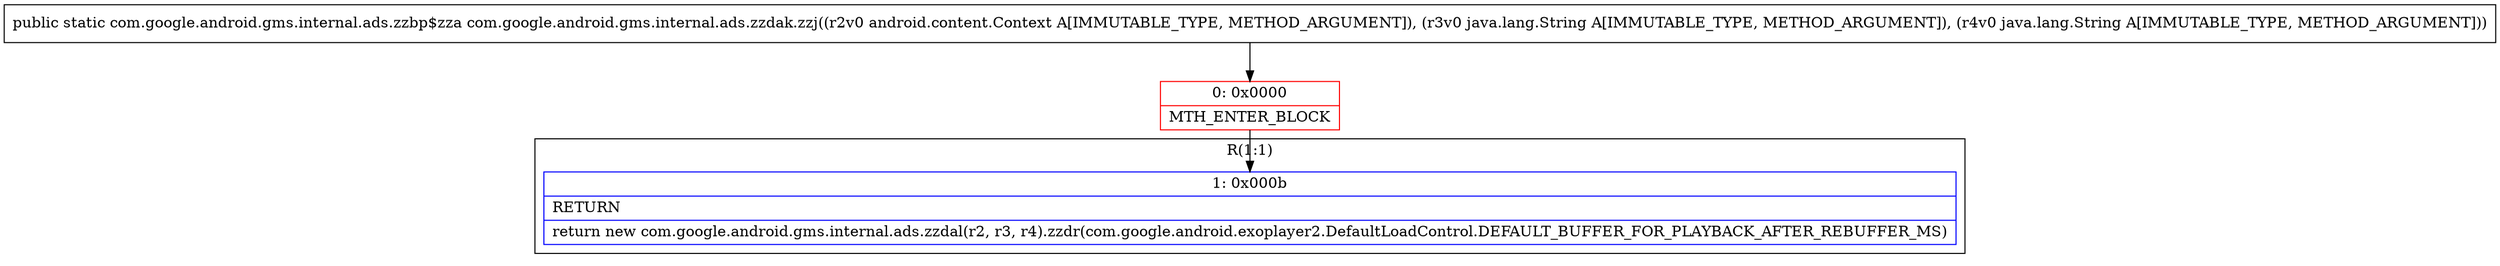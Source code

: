 digraph "CFG forcom.google.android.gms.internal.ads.zzdak.zzj(Landroid\/content\/Context;Ljava\/lang\/String;Ljava\/lang\/String;)Lcom\/google\/android\/gms\/internal\/ads\/zzbp$zza;" {
subgraph cluster_Region_1676993090 {
label = "R(1:1)";
node [shape=record,color=blue];
Node_1 [shape=record,label="{1\:\ 0x000b|RETURN\l|return new com.google.android.gms.internal.ads.zzdal(r2, r3, r4).zzdr(com.google.android.exoplayer2.DefaultLoadControl.DEFAULT_BUFFER_FOR_PLAYBACK_AFTER_REBUFFER_MS)\l}"];
}
Node_0 [shape=record,color=red,label="{0\:\ 0x0000|MTH_ENTER_BLOCK\l}"];
MethodNode[shape=record,label="{public static com.google.android.gms.internal.ads.zzbp$zza com.google.android.gms.internal.ads.zzdak.zzj((r2v0 android.content.Context A[IMMUTABLE_TYPE, METHOD_ARGUMENT]), (r3v0 java.lang.String A[IMMUTABLE_TYPE, METHOD_ARGUMENT]), (r4v0 java.lang.String A[IMMUTABLE_TYPE, METHOD_ARGUMENT])) }"];
MethodNode -> Node_0;
Node_0 -> Node_1;
}

